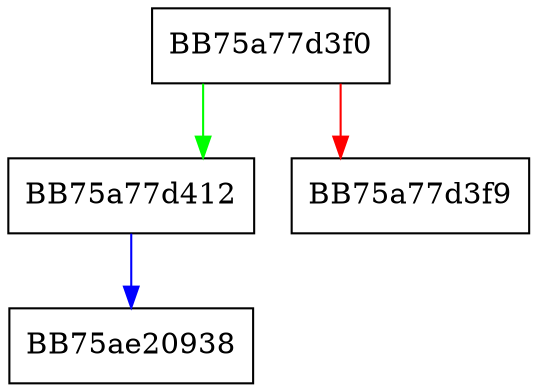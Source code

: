 digraph _msize_base {
  node [shape="box"];
  graph [splines=ortho];
  BB75a77d3f0 -> BB75a77d412 [color="green"];
  BB75a77d3f0 -> BB75a77d3f9 [color="red"];
  BB75a77d412 -> BB75ae20938 [color="blue"];
}